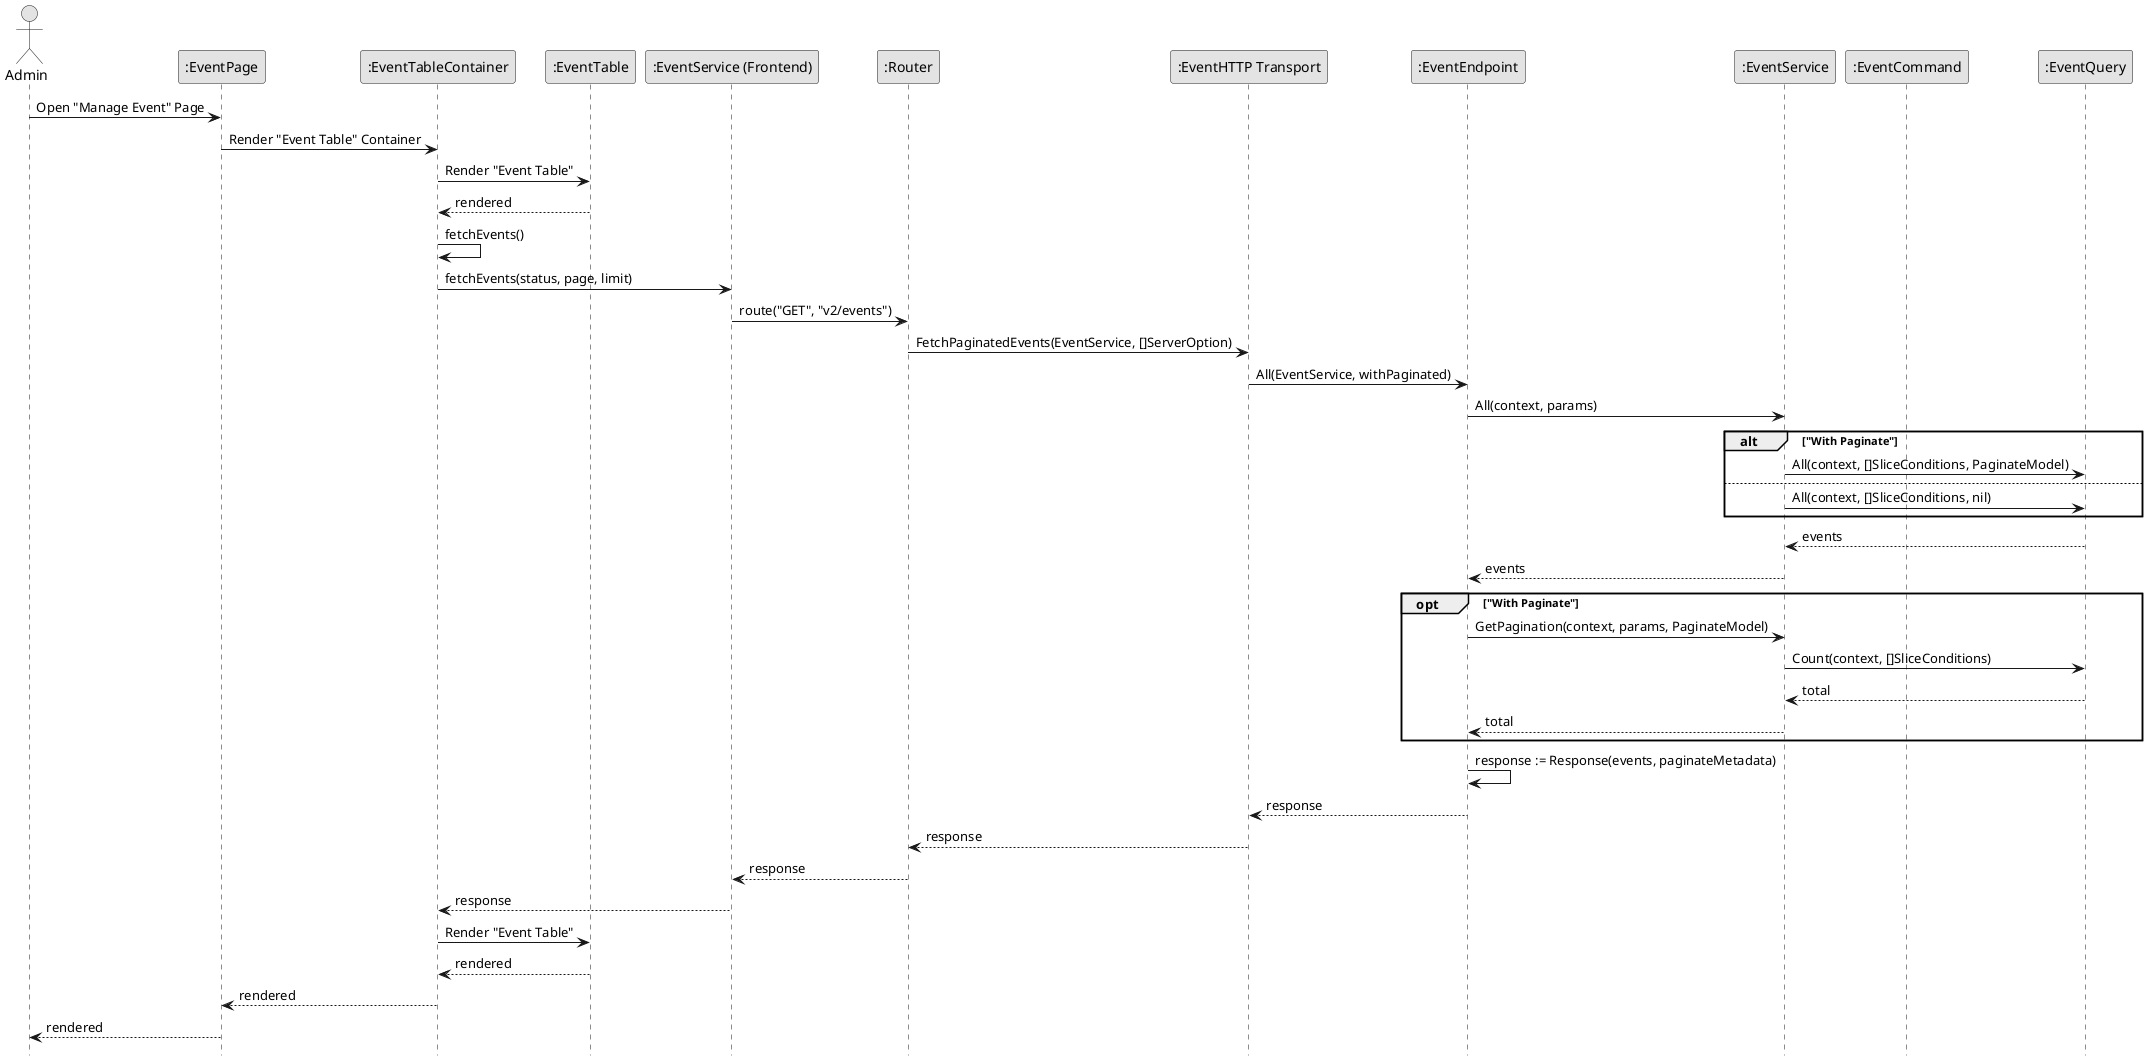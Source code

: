 @startuml GetEvent_Admin

skinparam Monochrome true
skinparam Shadowing false
hide footbox

actor Admin
participant ":EventPage" as EventPage
participant ":EventTableContainer" as EventTableContainer
participant ":EventTable" as EventTable
participant ":EventService (Frontend)" as FEEventService
participant ":Router" as Router
participant ":EventHTTP Transport" as EventHTTPTransport
participant ":EventEndpoint" as EventEndpoint
participant ":EventService" as EventService
participant ":EventCommand" as EventCommand
participant ":EventQuery" as EventQuery

Admin->EventPage: Open "Manage Event" Page
EventPage->EventTableContainer: Render "Event Table" Container
EventTableContainer->EventTable: Render "Event Table"
EventTable-->EventTableContainer: rendered
EventTableContainer->EventTableContainer: fetchEvents()
EventTableContainer->FEEventService: fetchEvents(status, page, limit)
FEEventService->Router: route("GET", "v2/events")
Router->EventHTTPTransport: FetchPaginatedEvents(EventService, []ServerOption)
EventHTTPTransport->EventEndpoint: All(EventService, withPaginated)
EventEndpoint->EventService: All(context, params)

alt "With Paginate"
    EventService->EventQuery: All(context, []SliceConditions, PaginateModel)
else
    EventService->EventQuery: All(context, []SliceConditions, nil)
end
EventQuery-->EventService: events
EventService-->EventEndpoint: events

opt "With Paginate"
    EventEndpoint->EventService: GetPagination(context, params, PaginateModel)
    EventService->EventQuery: Count(context, []SliceConditions)
    EventQuery-->EventService: total
    EventService-->EventEndpoint: total
end

EventEndpoint->EventEndpoint: response := Response(events, paginateMetadata)
EventEndpoint-->EventHTTPTransport: response
EventHTTPTransport-->Router: response
Router-->FEEventService: response
FEEventService-->EventTableContainer: response
EventTableContainer->EventTable: Render "Event Table"
EventTable-->EventTableContainer: rendered
EventTableContainer-->EventPage: rendered
EventPage-->Admin: rendered

@enduml
